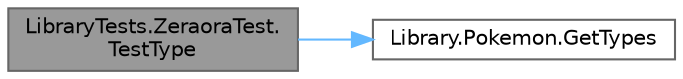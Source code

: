 digraph "LibraryTests.ZeraoraTest.TestType"
{
 // INTERACTIVE_SVG=YES
 // LATEX_PDF_SIZE
  bgcolor="transparent";
  edge [fontname=Helvetica,fontsize=10,labelfontname=Helvetica,labelfontsize=10];
  node [fontname=Helvetica,fontsize=10,shape=box,height=0.2,width=0.4];
  rankdir="LR";
  Node1 [id="Node000001",label="LibraryTests.ZeraoraTest.\lTestType",height=0.2,width=0.4,color="gray40", fillcolor="grey60", style="filled", fontcolor="black",tooltip="Test del atributo type."];
  Node1 -> Node2 [id="edge1_Node000001_Node000002",color="steelblue1",style="solid",tooltip=" "];
  Node2 [id="Node000002",label="Library.Pokemon.GetTypes",height=0.2,width=0.4,color="grey40", fillcolor="white", style="filled",URL="$classLibrary_1_1Pokemon.html#a0d0729ff4c6e58eb0fc323ed859d4789",tooltip="Devuelve la lista de tipos del Pokemon."];
}
